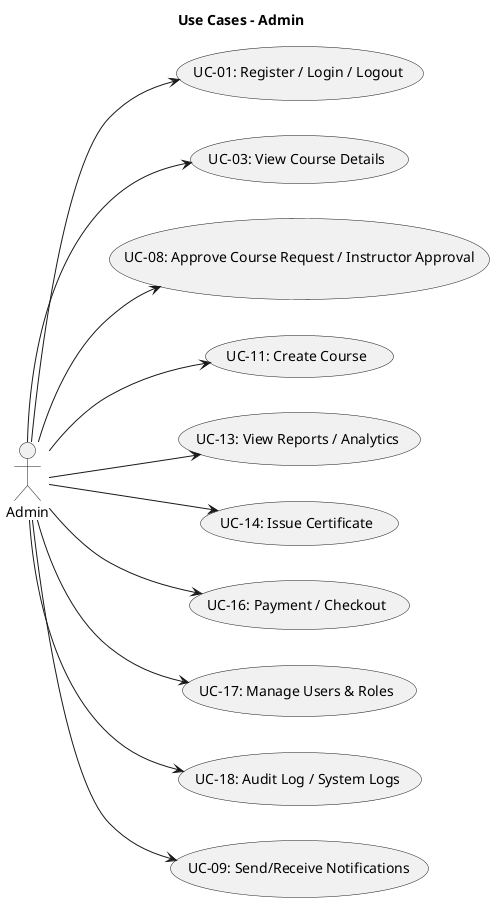 @startuml
title Use Cases - Admin
left to right direction

actor Admin

Admin --> (UC-01: Register / Login / Logout)
Admin --> (UC-03: View Course Details)
Admin --> (UC-08: Approve Course Request / Instructor Approval)
Admin --> (UC-11: Create Course)
Admin --> (UC-13: View Reports / Analytics)
Admin --> (UC-14: Issue Certificate)
Admin --> (UC-16: Payment / Checkout)  
Admin --> (UC-17: Manage Users & Roles)
Admin --> (UC-18: Audit Log / System Logs)
Admin --> (UC-09: Send/Receive Notifications)

@enduml
